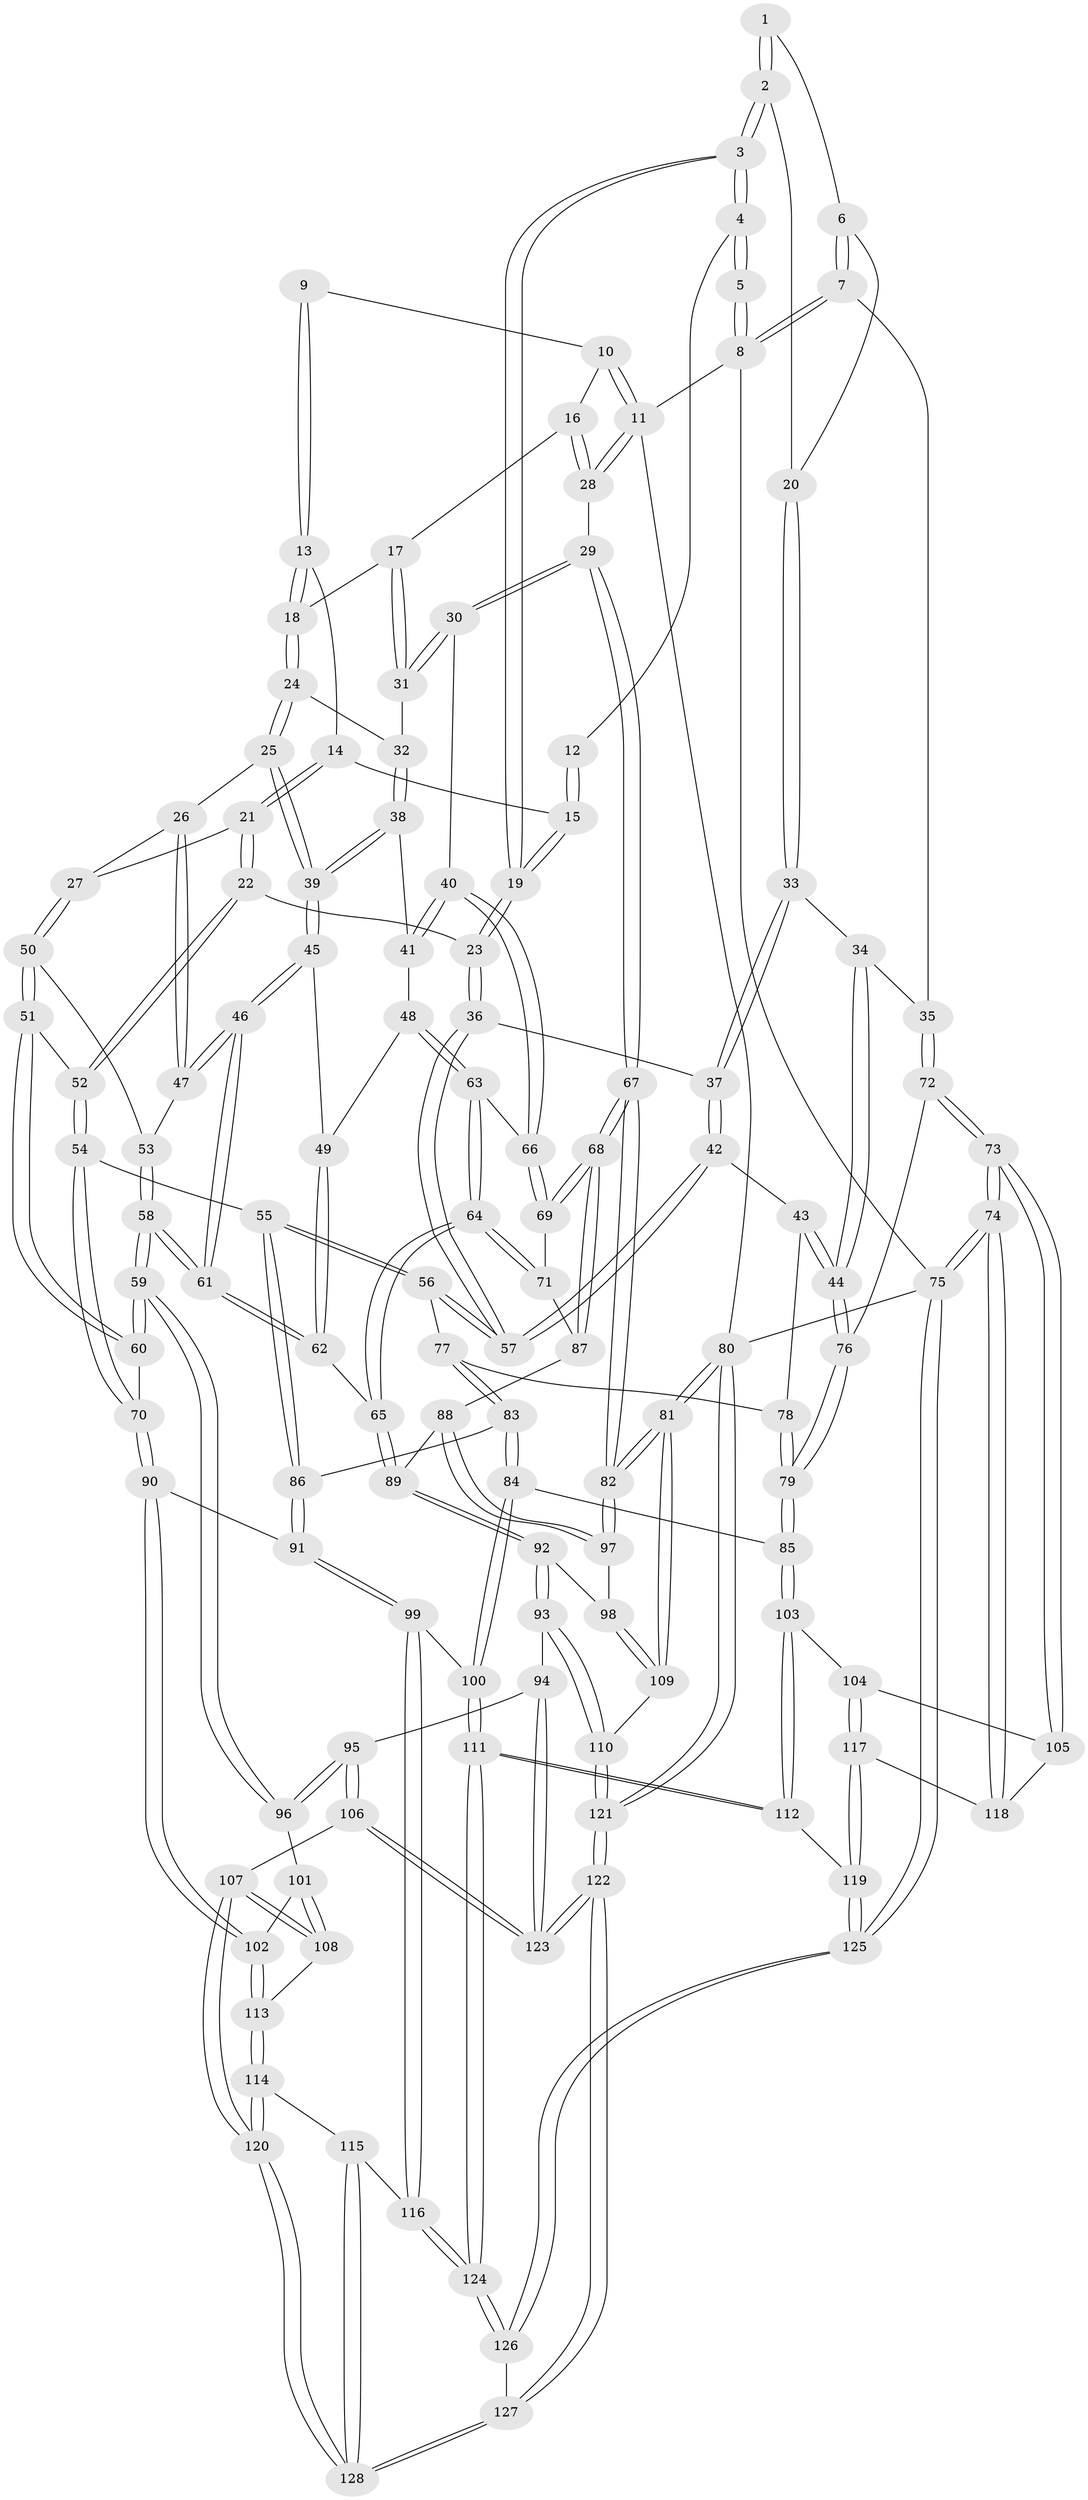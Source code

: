 // Generated by graph-tools (version 1.1) at 2025/11/02/27/25 16:11:54]
// undirected, 128 vertices, 317 edges
graph export_dot {
graph [start="1"]
  node [color=gray90,style=filled];
  1 [pos="+0.13680898053932475+0"];
  2 [pos="+0.23221511683369794+0.13015327511302152"];
  3 [pos="+0.33423560188747714+0.10232816034379279"];
  4 [pos="+0.3397237462235083+0"];
  5 [pos="+0.12164581027194384+0"];
  6 [pos="+0.1247720688350765+0.11795802259515319"];
  7 [pos="+0+0"];
  8 [pos="+0+0"];
  9 [pos="+0.7329124840602564+0"];
  10 [pos="+0.9629368638488172+0"];
  11 [pos="+1+0"];
  12 [pos="+0.5162787330228912+0"];
  13 [pos="+0.7270674264296751+0.045896759268820024"];
  14 [pos="+0.6083670624066895+0.1257252372321"];
  15 [pos="+0.548548072068862+0.09084132381180356"];
  16 [pos="+0.9046970614262875+0.12302545297340656"];
  17 [pos="+0.890671339722746+0.13289864535721457"];
  18 [pos="+0.7918708856907102+0.12900866952419413"];
  19 [pos="+0.372981547090759+0.1552262913110868"];
  20 [pos="+0.16428356168416638+0.15655827565133343"];
  21 [pos="+0.6084145149917873+0.19891196406667647"];
  22 [pos="+0.44137252446983655+0.25435940586862077"];
  23 [pos="+0.38808965106259935+0.22533665521882193"];
  24 [pos="+0.7593021154670935+0.21714526147070234"];
  25 [pos="+0.7126270353805662+0.2592074082458934"];
  26 [pos="+0.6975852913638624+0.26646377222991036"];
  27 [pos="+0.6674394601341587+0.26846215583596195"];
  28 [pos="+1+0.1553107678119117"];
  29 [pos="+1+0.22580566444178582"];
  30 [pos="+0.9612374008365323+0.27627763219854323"];
  31 [pos="+0.9087727411212544+0.2327016126987572"];
  32 [pos="+0.8464376031782143+0.27004842128533607"];
  33 [pos="+0.1338354239154009+0.24207685466781897"];
  34 [pos="+0.10844634549182991+0.2478328991582151"];
  35 [pos="+0+0.059555071817193175"];
  36 [pos="+0.34028795294957787+0.28268359247051966"];
  37 [pos="+0.18852092595408182+0.30678482375476535"];
  38 [pos="+0.8444794893982672+0.3185594754035146"];
  39 [pos="+0.8172463224213841+0.33328064704841587"];
  40 [pos="+0.9189400439901074+0.3534949284996553"];
  41 [pos="+0.866445495710728+0.3310236251900735"];
  42 [pos="+0.18545405311616828+0.3267113776258116"];
  43 [pos="+0.14864748039164224+0.43792948082833505"];
  44 [pos="+0+0.4578552711799406"];
  45 [pos="+0.8015888123092646+0.3672192790226964"];
  46 [pos="+0.763868478019529+0.3867714940617017"];
  47 [pos="+0.7397282975630751+0.3538559364545666"];
  48 [pos="+0.8404534513701454+0.3921545309138299"];
  49 [pos="+0.8255107656156397+0.3866835021119718"];
  50 [pos="+0.6573760377800681+0.2839303680205126"];
  51 [pos="+0.5912906268687846+0.34964035263493687"];
  52 [pos="+0.4978408497820867+0.3399235852684574"];
  53 [pos="+0.6886821551407244+0.38490218325886016"];
  54 [pos="+0.45535524957182083+0.47184562692441406"];
  55 [pos="+0.3686914274138629+0.48876118444846806"];
  56 [pos="+0.3364880544974875+0.4774240162224726"];
  57 [pos="+0.3331905315395325+0.440969925089411"];
  58 [pos="+0.6889454532406715+0.5710762841849091"];
  59 [pos="+0.6867802570815853+0.5723485506249293"];
  60 [pos="+0.6595960234439748+0.5649739740443301"];
  61 [pos="+0.709923744175801+0.5618808614473245"];
  62 [pos="+0.7902749964976243+0.5519781278933786"];
  63 [pos="+0.8473947109926925+0.39637943213542065"];
  64 [pos="+0.8568969808773141+0.5203808027778262"];
  65 [pos="+0.8095758091237654+0.5508019858744451"];
  66 [pos="+0.9218020476567148+0.3691386644083704"];
  67 [pos="+1+0.4495604264601359"];
  68 [pos="+1+0.45011462026875915"];
  69 [pos="+0.9333260573865365+0.39071823645225284"];
  70 [pos="+0.6203485877286206+0.5679693965940172"];
  71 [pos="+0.8859234940726389+0.5084308664165452"];
  72 [pos="+0+0.49149469077103525"];
  73 [pos="+0+0.6781002370142213"];
  74 [pos="+0+1"];
  75 [pos="+0+1"];
  76 [pos="+0+0.49063995275025524"];
  77 [pos="+0.31530481271602534+0.48599664420761135"];
  78 [pos="+0.17241920361972238+0.4568847910082327"];
  79 [pos="+0.15768114021505636+0.661693522885028"];
  80 [pos="+1+1"];
  81 [pos="+1+0.732387981934911"];
  82 [pos="+1+0.6913749934832494"];
  83 [pos="+0.25426208985385296+0.6100116827159018"];
  84 [pos="+0.20582567120813167+0.6687936346966094"];
  85 [pos="+0.159354458139326+0.6637330888764943"];
  86 [pos="+0.4017657603073803+0.6372248986127876"];
  87 [pos="+0.9503233540093295+0.5194669139055583"];
  88 [pos="+0.9869608996647238+0.6420783740013913"];
  89 [pos="+0.8947881732207766+0.6383945018084943"];
  90 [pos="+0.5087012441492257+0.6563633362028422"];
  91 [pos="+0.4248011985123443+0.6850938568370321"];
  92 [pos="+0.8907422582448795+0.7053548846129958"];
  93 [pos="+0.8451597128670195+0.7685947625823627"];
  94 [pos="+0.781827265008706+0.7700710962273424"];
  95 [pos="+0.7575006080735+0.7604898871512943"];
  96 [pos="+0.6923707638659636+0.607293679937544"];
  97 [pos="+1+0.6805296539145963"];
  98 [pos="+0.9758717315982113+0.7276299475161008"];
  99 [pos="+0.3660621707117186+0.7845102966100169"];
  100 [pos="+0.3215781400888119+0.7785161368806383"];
  101 [pos="+0.6521161068908611+0.6741012617434914"];
  102 [pos="+0.5539477332298004+0.7715688318204054"];
  103 [pos="+0.13210189977783893+0.7054652061528274"];
  104 [pos="+0.0926563183245428+0.731108698901359"];
  105 [pos="+0.021389669814191162+0.744816814231192"];
  106 [pos="+0.682693761664649+0.851884406566838"];
  107 [pos="+0.6719659452379315+0.8563341807457387"];
  108 [pos="+0.6095007112181157+0.7902477136107817"];
  109 [pos="+0.9312412048190286+0.7997066218049046"];
  110 [pos="+0.9158788394585811+0.8168959347710072"];
  111 [pos="+0.20239790942572816+0.878644640024495"];
  112 [pos="+0.15523535364552846+0.8650429552444192"];
  113 [pos="+0.5535477799280305+0.7829957324836436"];
  114 [pos="+0.5315767603563799+0.8070772012004152"];
  115 [pos="+0.4135681999090627+0.8422673529965639"];
  116 [pos="+0.39551572228097487+0.825681704515855"];
  117 [pos="+0.06705688964694088+0.8579196842659522"];
  118 [pos="+0.04347717303753101+0.864073881078492"];
  119 [pos="+0.14202199100165988+0.8680884668617437"];
  120 [pos="+0.6271853797068746+0.9035078987367924"];
  121 [pos="+1+1"];
  122 [pos="+1+1"];
  123 [pos="+0.8540666874395149+1"];
  124 [pos="+0.23426682622515696+1"];
  125 [pos="+0+1"];
  126 [pos="+0.2304254770351287+1"];
  127 [pos="+0.5266292353795993+1"];
  128 [pos="+0.5263569629906976+1"];
  1 -- 2;
  1 -- 2;
  1 -- 6;
  2 -- 3;
  2 -- 3;
  2 -- 20;
  3 -- 4;
  3 -- 4;
  3 -- 19;
  3 -- 19;
  4 -- 5;
  4 -- 5;
  4 -- 12;
  5 -- 8;
  5 -- 8;
  6 -- 7;
  6 -- 7;
  6 -- 20;
  7 -- 8;
  7 -- 8;
  7 -- 35;
  8 -- 11;
  8 -- 75;
  9 -- 10;
  9 -- 13;
  9 -- 13;
  10 -- 11;
  10 -- 11;
  10 -- 16;
  11 -- 28;
  11 -- 28;
  11 -- 80;
  12 -- 15;
  12 -- 15;
  13 -- 14;
  13 -- 18;
  13 -- 18;
  14 -- 15;
  14 -- 21;
  14 -- 21;
  15 -- 19;
  15 -- 19;
  16 -- 17;
  16 -- 28;
  16 -- 28;
  17 -- 18;
  17 -- 31;
  17 -- 31;
  18 -- 24;
  18 -- 24;
  19 -- 23;
  19 -- 23;
  20 -- 33;
  20 -- 33;
  21 -- 22;
  21 -- 22;
  21 -- 27;
  22 -- 23;
  22 -- 52;
  22 -- 52;
  23 -- 36;
  23 -- 36;
  24 -- 25;
  24 -- 25;
  24 -- 32;
  25 -- 26;
  25 -- 39;
  25 -- 39;
  26 -- 27;
  26 -- 47;
  26 -- 47;
  27 -- 50;
  27 -- 50;
  28 -- 29;
  29 -- 30;
  29 -- 30;
  29 -- 67;
  29 -- 67;
  30 -- 31;
  30 -- 31;
  30 -- 40;
  31 -- 32;
  32 -- 38;
  32 -- 38;
  33 -- 34;
  33 -- 37;
  33 -- 37;
  34 -- 35;
  34 -- 44;
  34 -- 44;
  35 -- 72;
  35 -- 72;
  36 -- 37;
  36 -- 57;
  36 -- 57;
  37 -- 42;
  37 -- 42;
  38 -- 39;
  38 -- 39;
  38 -- 41;
  39 -- 45;
  39 -- 45;
  40 -- 41;
  40 -- 41;
  40 -- 66;
  40 -- 66;
  41 -- 48;
  42 -- 43;
  42 -- 57;
  42 -- 57;
  43 -- 44;
  43 -- 44;
  43 -- 78;
  44 -- 76;
  44 -- 76;
  45 -- 46;
  45 -- 46;
  45 -- 49;
  46 -- 47;
  46 -- 47;
  46 -- 61;
  46 -- 61;
  47 -- 53;
  48 -- 49;
  48 -- 63;
  48 -- 63;
  49 -- 62;
  49 -- 62;
  50 -- 51;
  50 -- 51;
  50 -- 53;
  51 -- 52;
  51 -- 60;
  51 -- 60;
  52 -- 54;
  52 -- 54;
  53 -- 58;
  53 -- 58;
  54 -- 55;
  54 -- 70;
  54 -- 70;
  55 -- 56;
  55 -- 56;
  55 -- 86;
  55 -- 86;
  56 -- 57;
  56 -- 57;
  56 -- 77;
  58 -- 59;
  58 -- 59;
  58 -- 61;
  58 -- 61;
  59 -- 60;
  59 -- 60;
  59 -- 96;
  59 -- 96;
  60 -- 70;
  61 -- 62;
  61 -- 62;
  62 -- 65;
  63 -- 64;
  63 -- 64;
  63 -- 66;
  64 -- 65;
  64 -- 65;
  64 -- 71;
  64 -- 71;
  65 -- 89;
  65 -- 89;
  66 -- 69;
  66 -- 69;
  67 -- 68;
  67 -- 68;
  67 -- 82;
  67 -- 82;
  68 -- 69;
  68 -- 69;
  68 -- 87;
  68 -- 87;
  69 -- 71;
  70 -- 90;
  70 -- 90;
  71 -- 87;
  72 -- 73;
  72 -- 73;
  72 -- 76;
  73 -- 74;
  73 -- 74;
  73 -- 105;
  73 -- 105;
  74 -- 75;
  74 -- 75;
  74 -- 118;
  74 -- 118;
  75 -- 125;
  75 -- 125;
  75 -- 80;
  76 -- 79;
  76 -- 79;
  77 -- 78;
  77 -- 83;
  77 -- 83;
  78 -- 79;
  78 -- 79;
  79 -- 85;
  79 -- 85;
  80 -- 81;
  80 -- 81;
  80 -- 121;
  80 -- 121;
  81 -- 82;
  81 -- 82;
  81 -- 109;
  81 -- 109;
  82 -- 97;
  82 -- 97;
  83 -- 84;
  83 -- 84;
  83 -- 86;
  84 -- 85;
  84 -- 100;
  84 -- 100;
  85 -- 103;
  85 -- 103;
  86 -- 91;
  86 -- 91;
  87 -- 88;
  88 -- 89;
  88 -- 97;
  88 -- 97;
  89 -- 92;
  89 -- 92;
  90 -- 91;
  90 -- 102;
  90 -- 102;
  91 -- 99;
  91 -- 99;
  92 -- 93;
  92 -- 93;
  92 -- 98;
  93 -- 94;
  93 -- 110;
  93 -- 110;
  94 -- 95;
  94 -- 123;
  94 -- 123;
  95 -- 96;
  95 -- 96;
  95 -- 106;
  95 -- 106;
  96 -- 101;
  97 -- 98;
  98 -- 109;
  98 -- 109;
  99 -- 100;
  99 -- 116;
  99 -- 116;
  100 -- 111;
  100 -- 111;
  101 -- 102;
  101 -- 108;
  101 -- 108;
  102 -- 113;
  102 -- 113;
  103 -- 104;
  103 -- 112;
  103 -- 112;
  104 -- 105;
  104 -- 117;
  104 -- 117;
  105 -- 118;
  106 -- 107;
  106 -- 123;
  106 -- 123;
  107 -- 108;
  107 -- 108;
  107 -- 120;
  107 -- 120;
  108 -- 113;
  109 -- 110;
  110 -- 121;
  110 -- 121;
  111 -- 112;
  111 -- 112;
  111 -- 124;
  111 -- 124;
  112 -- 119;
  113 -- 114;
  113 -- 114;
  114 -- 115;
  114 -- 120;
  114 -- 120;
  115 -- 116;
  115 -- 128;
  115 -- 128;
  116 -- 124;
  116 -- 124;
  117 -- 118;
  117 -- 119;
  117 -- 119;
  119 -- 125;
  119 -- 125;
  120 -- 128;
  120 -- 128;
  121 -- 122;
  121 -- 122;
  122 -- 123;
  122 -- 123;
  122 -- 127;
  122 -- 127;
  124 -- 126;
  124 -- 126;
  125 -- 126;
  125 -- 126;
  126 -- 127;
  127 -- 128;
  127 -- 128;
}
